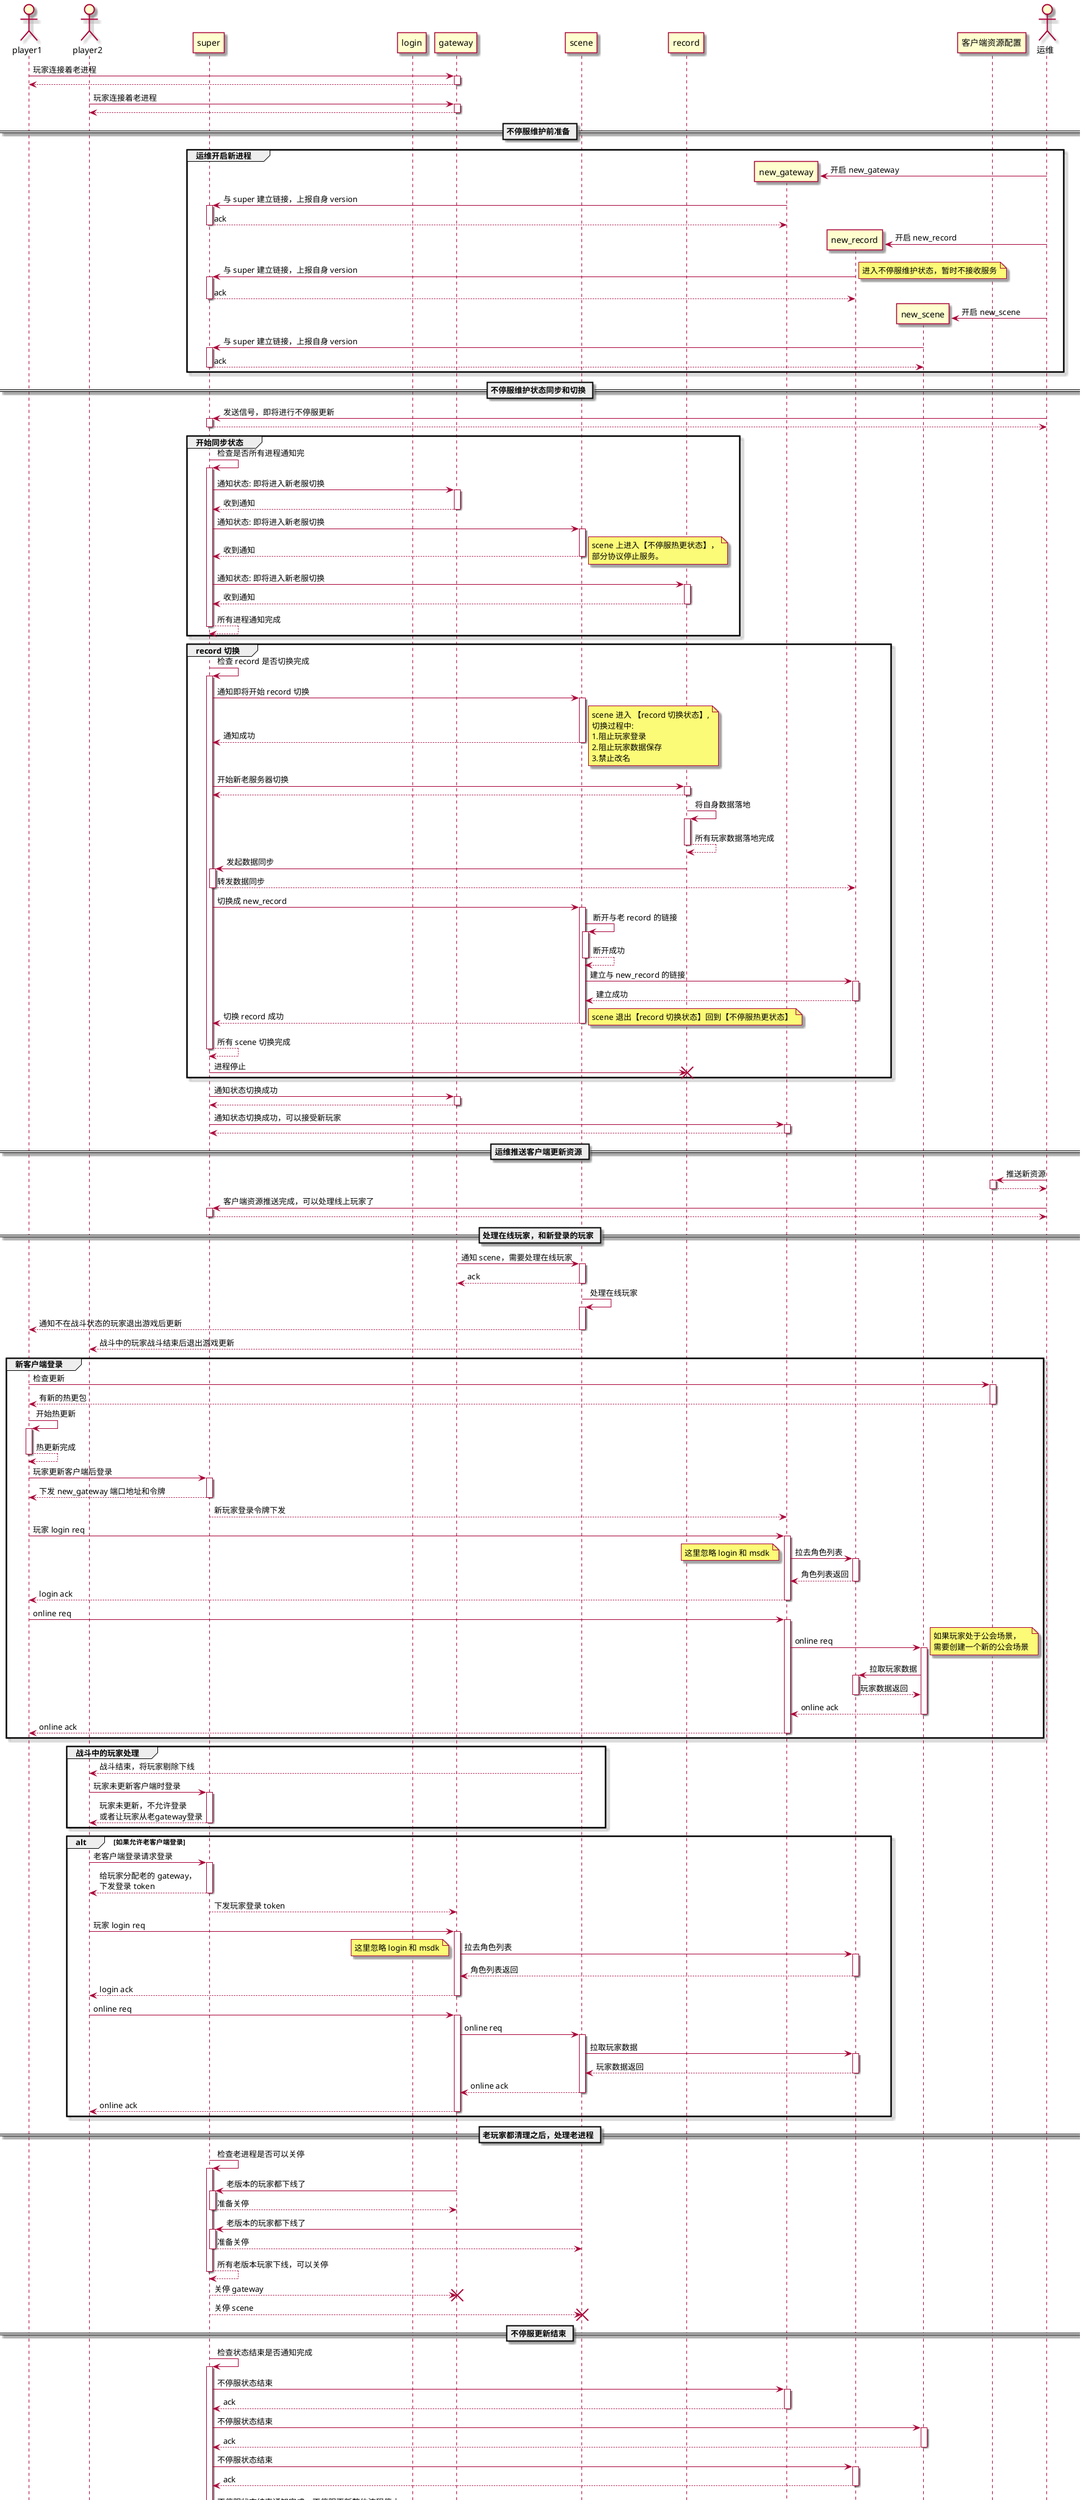 @startuml
' 通用设置
skin rose
autoactivate on

' ===定义角色===
actor player1
actor player2
participant super
participant login

participant gateway
participant scene
participant record

participant new_gateway
participant new_record
participant new_scene

participant 客户端资源配置 as res
actor 运维
' ===定义角色结束===

player1->gateway: 玩家连接着老进程
player1 <-- gateway
player2->gateway: 玩家连接着老进程
player2 <-- gateway

== 不停服维护前准备 ==
group 运维开启新进程
new_gateway <- 运维 **: 开启 new_gateway
new_gateway -> super: 与 super 建立链接，上报自身 version
super --> new_gateway: ack

new_record <- 运维 **: 开启 new_record
new_record -> super: 与 super 建立链接，上报自身 version
note right: 进入不停服维护状态，暂时不接收服务
super --> new_record: ack

new_scene <- 运维 **: 开启 new_scene
new_scene -> super: 与 super 建立链接，上报自身 version
super --> new_scene: ack

end

== 不停服维护状态同步和切换 ==
运维-> super: 发送信号，即将进行不停服更新
super --> 运维

group 开始同步状态
    super -> super: 检查是否所有进程通知完
    super -> gateway: 通知状态: 即将进入新老服切换
    super <-- gateway: 收到通知

    super -> scene: 通知状态: 即将进入新老服切换
    super <-- scene: 收到通知
    note right: scene 上进入【不停服热更状态】，\n部分协议停止服务。

    super -> record: 通知状态: 即将进入新老服切换
    super <-- record: 收到通知

    return 所有进程通知完成
end

group record 切换
    super -> super: 检查 record 是否切换完成
    super -> scene: 通知即将开始 record 切换
    super <-- scene: 通知成功
    note right: scene 进入 【record 切换状态】,\n切换过程中:\n1.阻止玩家登录\n2.阻止玩家数据保存\n3.禁止改名

    super -> record: 开始新老服务器切换
    super <-- record
    record -> record: 将自身数据落地
    return 所有玩家数据落地完成

    record -> super: 发起数据同步
    super --> new_record: 转发数据同步

    super -> scene: 切换成 new_record
    scene -> scene: 断开与老 record 的链接
    return 断开成功
    scene -> new_record: 建立与 new_record 的链接
    scene <-- new_record: 建立成功
    super <-- scene: 切换 record 成功
    note right: scene 退出【record 切换状态】回到【不停服热更状态】
    return 所有 scene 切换完成
    super -> record !!: 进程停止
end

super -> gateway: 通知状态切换成功
super <-- gateway
super -> new_gateway: 通知状态切换成功，可以接受新玩家
super <-- new_gateway

== 运维推送客户端更新资源 ==

运维 -> res: 推送新资源
res --> 运维

运维-> super: 客户端资源推送完成，可以处理线上玩家了
运维 <-- super


== 处理在线玩家，和新登录的玩家 ==
gateway -> scene: 通知 scene，需要处理在线玩家
gateway <-- scene: ack
scene -> scene : 处理在线玩家
scene --> player1: 通知不在战斗状态的玩家退出游戏后更新
scene --> player2: 战斗中的玩家战斗结束后退出游戏更新
'return 处理完成

group 新客户端登录
    ' 连 super
    player1 -> res: 检查更新
    player1 <-- res: 有新的热更包
    player1 -> player1: 开始热更新
    return 热更新完成
    player1->super: 玩家更新客户端后登录
    player1 <-- super: 下发 new_gateway 端口地址和令牌
    super --> new_gateway: 新玩家登录令牌下发

    ' 连 gateway LoginGateReq
    player1 -> new_gateway: 玩家 login req
    new_gateway -> new_record: 拉去角色列表
    note left: 这里忽略 login 和 msdk
    new_record --> new_gateway: 角色列表返回
    new_gateway --> player1: login ack

    ' 玩家上线 Online
    player1 -> new_gateway: online req
    new_gateway -> new_scene: online req
    note right: 如果玩家处于公会场景，\n需要创建一个新的公会场景
    new_scene -> new_record: 拉取玩家数据
    new_record --> new_scene: 玩家数据返回
    new_scene --> new_gateway: online ack
    new_gateway -->player1: online ack
end

group 战斗中的玩家处理
    scene --> player2: 战斗结束，将玩家剔除下线
    player2 -> super: 玩家未更新客户端时登录
    player2 <-- super: 玩家未更新，不允许登录\n或者让玩家从老gateway登录
end

alt 如果允许老客户端登录
    ' 连 super
    player2 -> super: 老客户端登录请求登录
    player2 <-- super: 给玩家分配老的 gateway，\n下发登录 token
    super --> gateway: 下发玩家登录 token

    ' 连 gateway LoginGateReq
    player2 -> gateway: 玩家 login req
    gateway -> new_record: 拉去角色列表
    note left: 这里忽略 login 和 msdk
    new_record --> gateway: 角色列表返回
    gateway --> player2: login ack

    ' 玩家上线 Online
    player2 -> gateway: online req
    gateway -> scene: online req
    scene -> new_record: 拉取玩家数据
    new_record --> scene: 玩家数据返回
    scene --> gateway: online ack
    gateway -->player2: online ack
end

== 老玩家都清理之后，处理老进程 ==

super -> super: 检查老进程是否可以关停
gateway -> super: 老版本的玩家都下线了
super --> gateway: 准备关停

scene -> super: 老版本的玩家都下线了
super --> scene: 准备关停
return 所有老版本玩家下线，可以关停
super --> gateway!!: 关停 gateway
super --> scene!!: 关停 scene


== 不停服更新结束 ==
super -> super: 检查状态结束是否通知完成
super -> new_gateway: 不停服状态结束
super <-- new_gateway: ack
super -> new_scene: 不停服状态结束
super <-- new_scene: ack
super -> new_record: 不停服状态结束
super <-- new_record: ack
return 不停服状态结束通知完成，不停服更新整体流程停止
@enduml